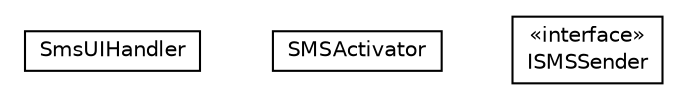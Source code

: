 #!/usr/local/bin/dot
#
# Class diagram 
# Generated by UMLGraph version R5_6-24-gf6e263 (http://www.umlgraph.org/)
#

digraph G {
	edge [fontname="Helvetica",fontsize=10,labelfontname="Helvetica",labelfontsize=10];
	node [fontname="Helvetica",fontsize=10,shape=plaintext];
	nodesep=0.25;
	ranksep=0.5;
	// org.universAAL.ui.handler.sms.SmsUIHandler
	c1212916 [label=<<table title="org.universAAL.ui.handler.sms.SmsUIHandler" border="0" cellborder="1" cellspacing="0" cellpadding="2" port="p" href="./SmsUIHandler.html">
		<tr><td><table border="0" cellspacing="0" cellpadding="1">
<tr><td align="center" balign="center"> SmsUIHandler </td></tr>
		</table></td></tr>
		</table>>, URL="./SmsUIHandler.html", fontname="Helvetica", fontcolor="black", fontsize=10.0];
	// org.universAAL.ui.handler.sms.SMSActivator
	c1212917 [label=<<table title="org.universAAL.ui.handler.sms.SMSActivator" border="0" cellborder="1" cellspacing="0" cellpadding="2" port="p" href="./SMSActivator.html">
		<tr><td><table border="0" cellspacing="0" cellpadding="1">
<tr><td align="center" balign="center"> SMSActivator </td></tr>
		</table></td></tr>
		</table>>, URL="./SMSActivator.html", fontname="Helvetica", fontcolor="black", fontsize=10.0];
	// org.universAAL.ui.handler.sms.ISMSSender
	c1212918 [label=<<table title="org.universAAL.ui.handler.sms.ISMSSender" border="0" cellborder="1" cellspacing="0" cellpadding="2" port="p" href="./ISMSSender.html">
		<tr><td><table border="0" cellspacing="0" cellpadding="1">
<tr><td align="center" balign="center"> &#171;interface&#187; </td></tr>
<tr><td align="center" balign="center"> ISMSSender </td></tr>
		</table></td></tr>
		</table>>, URL="./ISMSSender.html", fontname="Helvetica", fontcolor="black", fontsize=10.0];
}

